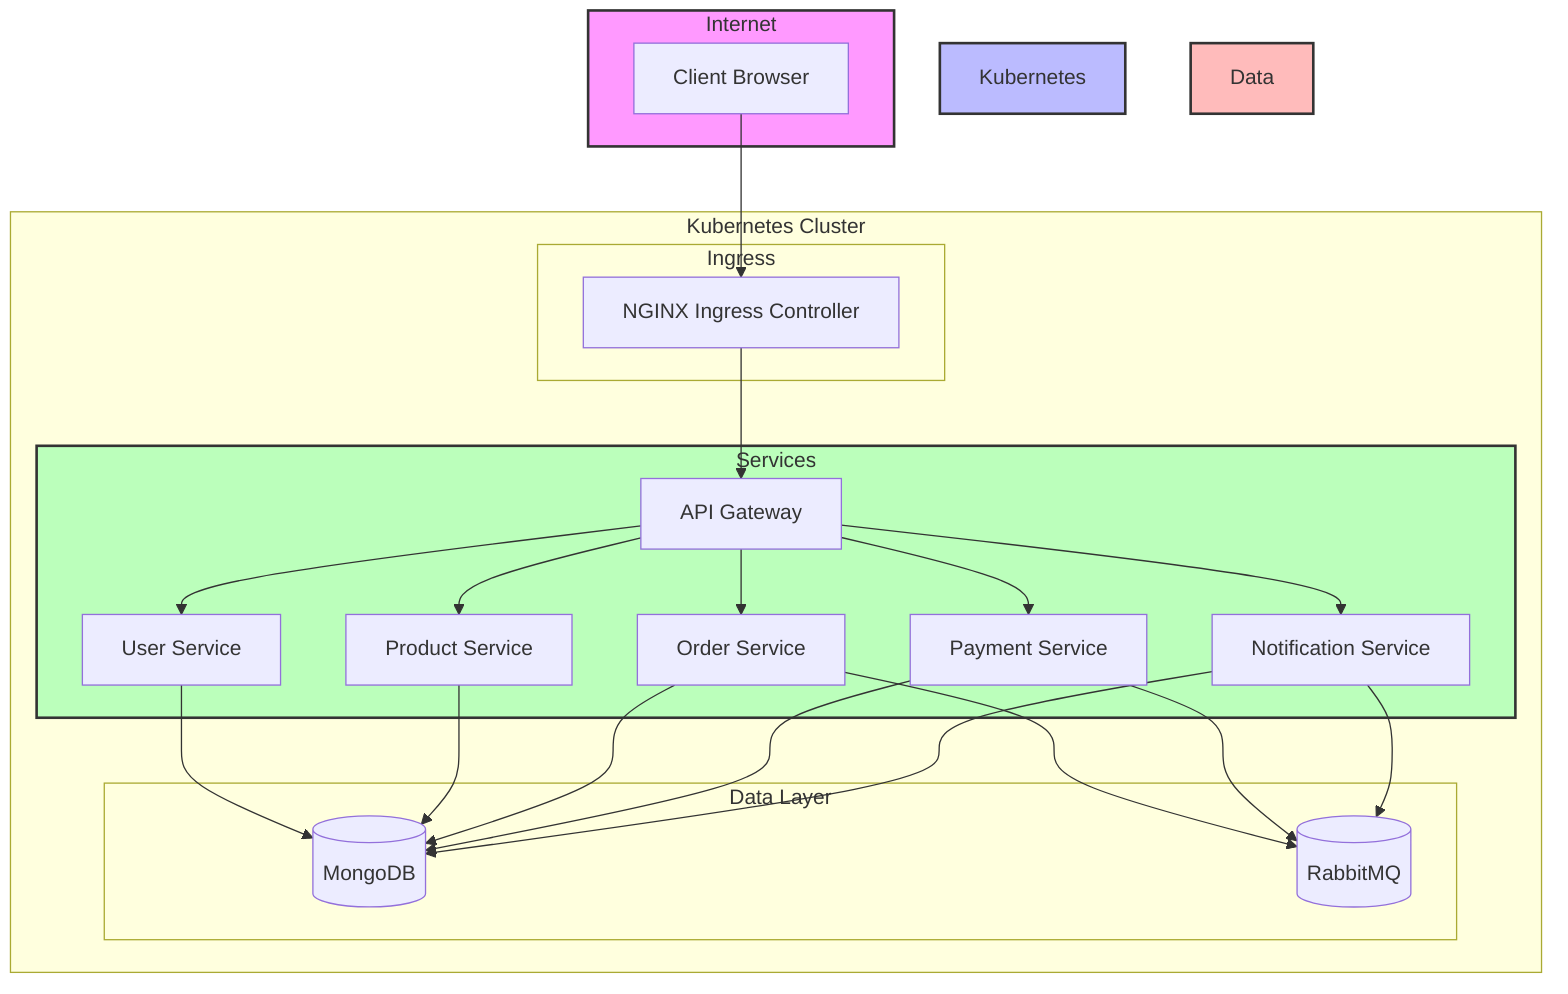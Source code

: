 graph TB
    subgraph Internet
        Client[Client Browser]
    end

    subgraph Kubernetes Cluster
        subgraph Ingress
            NGINX[NGINX Ingress Controller]
        end

        subgraph Services
            Gateway[API Gateway]
            User[User Service]
            Product[Product Service]
            Order[Order Service]
            Payment[Payment Service]
            Notification[Notification Service]
        end

        subgraph Data Layer
            MongoDB[(MongoDB)]
            RabbitMQ[(RabbitMQ)]
        end
    end

    Client --> NGINX
    NGINX --> Gateway
    Gateway --> User
    Gateway --> Product
    Gateway --> Order
    Gateway --> Payment
    Gateway --> Notification

    User --> MongoDB
    Product --> MongoDB
    Order --> MongoDB
    Payment --> MongoDB
    Notification --> MongoDB

    Order --> RabbitMQ
    Payment --> RabbitMQ
    Notification --> RabbitMQ

    style Internet fill:#f9f,stroke:#333,stroke-width:2px
    style Kubernetes fill:#bbf,stroke:#333,stroke-width:2px
    style Services fill:#bfb,stroke:#333,stroke-width:2px
    style Data fill:#fbb,stroke:#333,stroke-width:2px